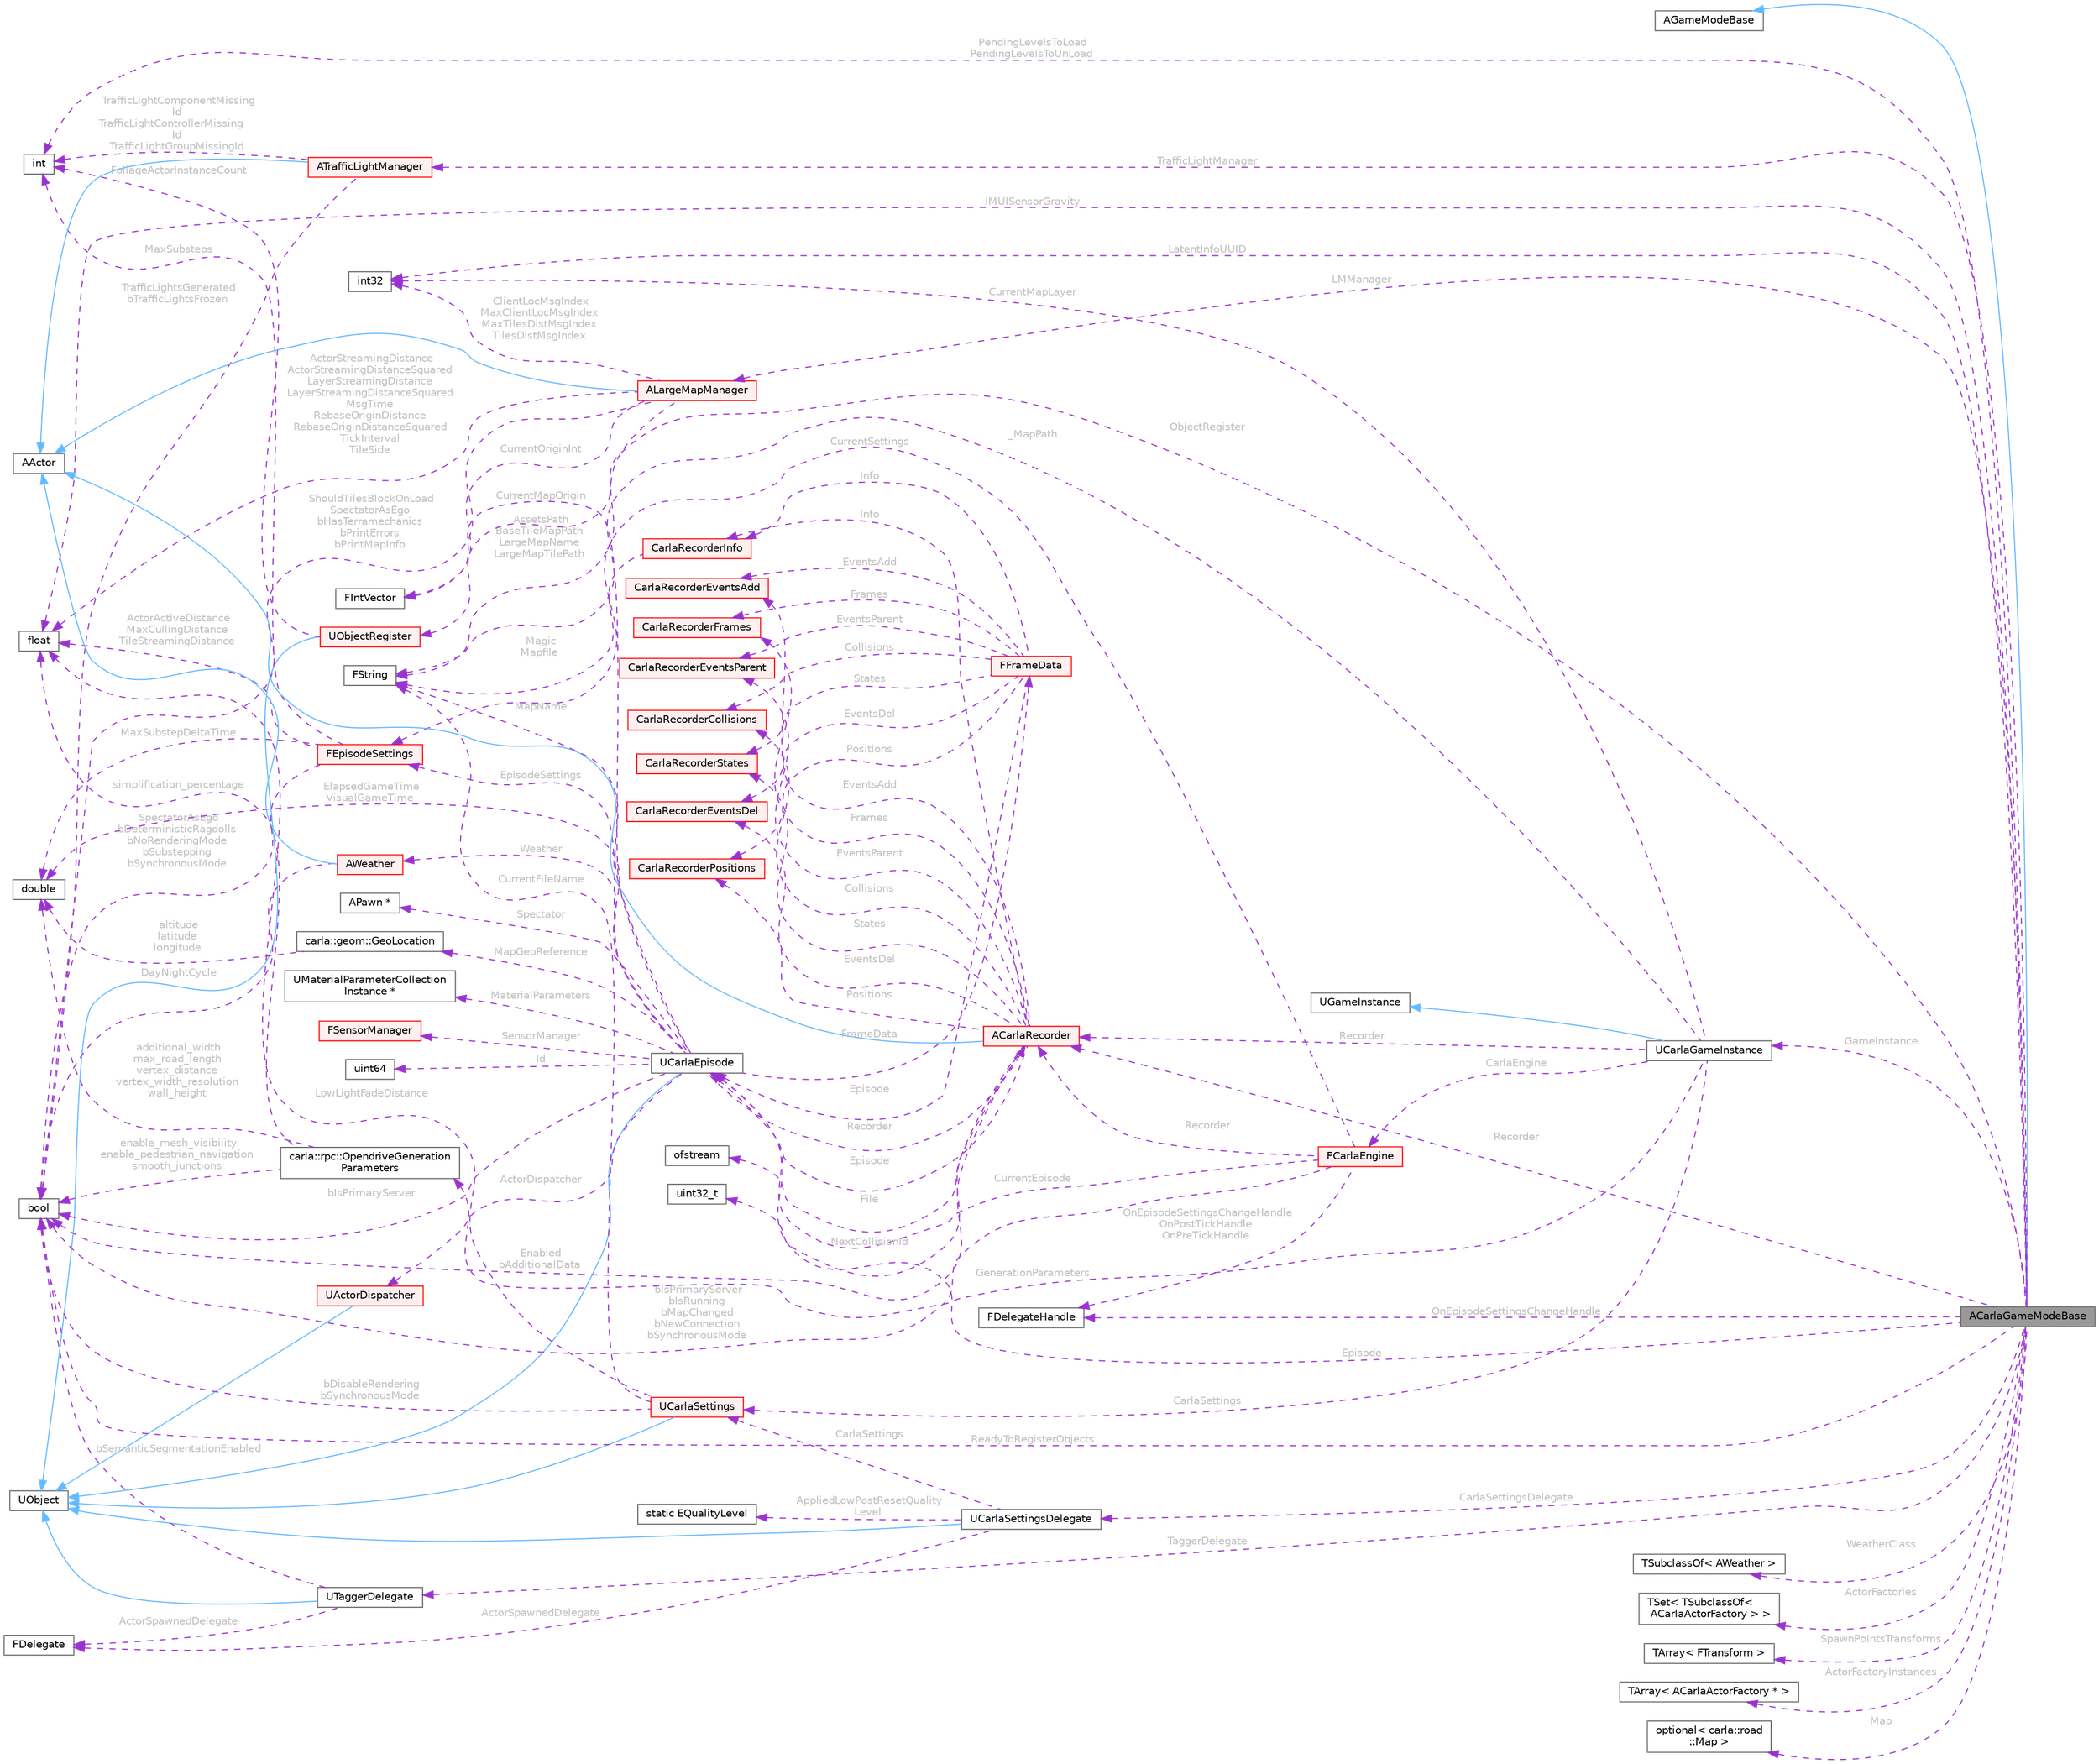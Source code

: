digraph "ACarlaGameModeBase"
{
 // INTERACTIVE_SVG=YES
 // LATEX_PDF_SIZE
  bgcolor="transparent";
  edge [fontname=Helvetica,fontsize=10,labelfontname=Helvetica,labelfontsize=10];
  node [fontname=Helvetica,fontsize=10,shape=box,height=0.2,width=0.4];
  rankdir="LR";
  Node1 [id="Node000001",label="ACarlaGameModeBase",height=0.2,width=0.4,color="gray40", fillcolor="grey60", style="filled", fontcolor="black",tooltip="Base class for the CARLA Game Mode."];
  Node2 -> Node1 [id="edge1_Node000001_Node000002",dir="back",color="steelblue1",style="solid",tooltip=" "];
  Node2 [id="Node000002",label="AGameModeBase",height=0.2,width=0.4,color="gray40", fillcolor="white", style="filled",URL="$d3/d04/classAGameModeBase.html",tooltip=" "];
  Node3 -> Node1 [id="edge2_Node000001_Node000003",dir="back",color="darkorchid3",style="dashed",tooltip=" ",label=" IMUISensorGravity",fontcolor="grey" ];
  Node3 [id="Node000003",label="float",height=0.2,width=0.4,color="gray40", fillcolor="white", style="filled",tooltip=" "];
  Node4 -> Node1 [id="edge3_Node000001_Node000004",dir="back",color="darkorchid3",style="dashed",tooltip=" ",label=" GameInstance",fontcolor="grey" ];
  Node4 [id="Node000004",label="UCarlaGameInstance",height=0.2,width=0.4,color="gray40", fillcolor="white", style="filled",URL="$da/d55/classUCarlaGameInstance.html",tooltip="The game instance contains elements that must be kept alive in between levels."];
  Node5 -> Node4 [id="edge4_Node000004_Node000005",dir="back",color="steelblue1",style="solid",tooltip=" "];
  Node5 [id="Node000005",label="UGameInstance",height=0.2,width=0.4,color="gray40", fillcolor="white", style="filled",URL="$d8/dc1/classUGameInstance.html",tooltip=" "];
  Node6 -> Node4 [id="edge5_Node000004_Node000006",dir="back",color="darkorchid3",style="dashed",tooltip=" ",label=" CarlaSettings",fontcolor="grey" ];
  Node6 [id="Node000006",label="UCarlaSettings",height=0.2,width=0.4,color="red", fillcolor="#FFF0F0", style="filled",URL="$d7/d1e/classUCarlaSettings.html",tooltip="Global settings for CARLA."];
  Node7 -> Node6 [id="edge6_Node000006_Node000007",dir="back",color="steelblue1",style="solid",tooltip=" "];
  Node7 [id="Node000007",label="UObject",height=0.2,width=0.4,color="gray40", fillcolor="white", style="filled",URL="$df/def/classUObject.html",tooltip=" "];
  Node9 -> Node6 [id="edge7_Node000006_Node000009",dir="back",color="darkorchid3",style="dashed",tooltip=" ",label=" CurrentFileName",fontcolor="grey" ];
  Node9 [id="Node000009",label="FString",height=0.2,width=0.4,color="gray40", fillcolor="white", style="filled",tooltip=" "];
  Node12 -> Node6 [id="edge8_Node000006_Node000012",dir="back",color="darkorchid3",style="dashed",tooltip=" ",label=" bDisableRendering\nbSynchronousMode",fontcolor="grey" ];
  Node12 [id="Node000012",label="bool",height=0.2,width=0.4,color="gray40", fillcolor="white", style="filled",tooltip=" "];
  Node3 -> Node6 [id="edge9_Node000006_Node000003",dir="back",color="darkorchid3",style="dashed",tooltip=" ",label=" LowLightFadeDistance",fontcolor="grey" ];
  Node14 -> Node4 [id="edge10_Node000004_Node000014",dir="back",color="darkorchid3",style="dashed",tooltip=" ",label=" CarlaEngine",fontcolor="grey" ];
  Node14 [id="Node000014",label="FCarlaEngine",height=0.2,width=0.4,color="red", fillcolor="#FFF0F0", style="filled",URL="$dc/d49/classFCarlaEngine.html",tooltip=" "];
  Node12 -> Node14 [id="edge11_Node000014_Node000012",dir="back",color="darkorchid3",style="dashed",tooltip=" ",label=" bIsPrimaryServer\nbIsRunning\nbMapChanged\nbNewConnection\nbSynchronousMode",fontcolor="grey" ];
  Node23 -> Node14 [id="edge12_Node000014_Node000023",dir="back",color="darkorchid3",style="dashed",tooltip=" ",label=" CurrentEpisode",fontcolor="grey" ];
  Node23 [id="Node000023",label="UCarlaEpisode",height=0.2,width=0.4,color="gray40", fillcolor="white", style="filled",URL="$dc/d84/classUCarlaEpisode.html",tooltip="A simulation episode."];
  Node7 -> Node23 [id="edge13_Node000023_Node000007",dir="back",color="steelblue1",style="solid",tooltip=" "];
  Node12 -> Node23 [id="edge14_Node000023_Node000012",dir="back",color="darkorchid3",style="dashed",tooltip=" ",label=" bIsPrimaryServer",fontcolor="grey" ];
  Node24 -> Node23 [id="edge15_Node000023_Node000024",dir="back",color="darkorchid3",style="dashed",tooltip=" ",label=" Id",fontcolor="grey" ];
  Node24 [id="Node000024",label="uint64",height=0.2,width=0.4,color="gray40", fillcolor="white", style="filled",tooltip=" "];
  Node25 -> Node23 [id="edge16_Node000023_Node000025",dir="back",color="darkorchid3",style="dashed",tooltip=" ",label=" ElapsedGameTime\nVisualGameTime",fontcolor="grey" ];
  Node25 [id="Node000025",label="double",height=0.2,width=0.4,color="gray40", fillcolor="white", style="filled",tooltip=" "];
  Node9 -> Node23 [id="edge17_Node000023_Node000009",dir="back",color="darkorchid3",style="dashed",tooltip=" ",label=" MapName",fontcolor="grey" ];
  Node26 -> Node23 [id="edge18_Node000023_Node000026",dir="back",color="darkorchid3",style="dashed",tooltip=" ",label=" EpisodeSettings",fontcolor="grey" ];
  Node26 [id="Node000026",label="FEpisodeSettings",height=0.2,width=0.4,color="red", fillcolor="#FFF0F0", style="filled",URL="$da/d6e/structFEpisodeSettings.html",tooltip=" "];
  Node12 -> Node26 [id="edge19_Node000026_Node000012",dir="back",color="darkorchid3",style="dashed",tooltip=" ",label=" SpectatorAsEgo\nbDeterministicRagdolls\nbNoRenderingMode\nbSubstepping\nbSynchronousMode",fontcolor="grey" ];
  Node25 -> Node26 [id="edge20_Node000026_Node000025",dir="back",color="darkorchid3",style="dashed",tooltip=" ",label=" MaxSubstepDeltaTime",fontcolor="grey" ];
  Node28 -> Node26 [id="edge21_Node000026_Node000028",dir="back",color="darkorchid3",style="dashed",tooltip=" ",label=" MaxSubsteps",fontcolor="grey" ];
  Node28 [id="Node000028",label="int",height=0.2,width=0.4,color="gray40", fillcolor="white", style="filled",tooltip=" "];
  Node3 -> Node26 [id="edge22_Node000026_Node000003",dir="back",color="darkorchid3",style="dashed",tooltip=" ",label=" ActorActiveDistance\nMaxCullingDistance\nTileStreamingDistance",fontcolor="grey" ];
  Node29 -> Node23 [id="edge23_Node000023_Node000029",dir="back",color="darkorchid3",style="dashed",tooltip=" ",label=" ActorDispatcher",fontcolor="grey" ];
  Node29 [id="Node000029",label="UActorDispatcher",height=0.2,width=0.4,color="red", fillcolor="#FFF0F0", style="filled",URL="$d7/d90/classUActorDispatcher.html",tooltip="Object in charge of binding ActorDefinitions to spawn functions, as well as keeping the registry of a..."];
  Node7 -> Node29 [id="edge24_Node000029_Node000007",dir="back",color="steelblue1",style="solid",tooltip=" "];
  Node37 -> Node23 [id="edge25_Node000023_Node000037",dir="back",color="darkorchid3",style="dashed",tooltip=" ",label=" Spectator",fontcolor="grey" ];
  Node37 [id="Node000037",label="APawn *",height=0.2,width=0.4,color="gray40", fillcolor="white", style="filled",tooltip=" "];
  Node38 -> Node23 [id="edge26_Node000023_Node000038",dir="back",color="darkorchid3",style="dashed",tooltip=" ",label=" Weather",fontcolor="grey" ];
  Node38 [id="Node000038",label="AWeather",height=0.2,width=0.4,color="red", fillcolor="#FFF0F0", style="filled",URL="$de/d75/classAWeather.html",tooltip=" "];
  Node39 -> Node38 [id="edge27_Node000038_Node000039",dir="back",color="steelblue1",style="solid",tooltip=" "];
  Node39 [id="Node000039",label="AActor",height=0.2,width=0.4,color="gray40", fillcolor="white", style="filled",URL="$d1/da4/classAActor.html",tooltip=" "];
  Node12 -> Node38 [id="edge28_Node000038_Node000012",dir="back",color="darkorchid3",style="dashed",tooltip=" ",label=" DayNightCycle",fontcolor="grey" ];
  Node43 -> Node23 [id="edge29_Node000023_Node000043",dir="back",color="darkorchid3",style="dashed",tooltip=" ",label=" MaterialParameters",fontcolor="grey" ];
  Node43 [id="Node000043",label="UMaterialParameterCollection\lInstance *",height=0.2,width=0.4,color="gray40", fillcolor="white", style="filled",tooltip=" "];
  Node44 -> Node23 [id="edge30_Node000023_Node000044",dir="back",color="darkorchid3",style="dashed",tooltip=" ",label=" Recorder",fontcolor="grey" ];
  Node44 [id="Node000044",label="ACarlaRecorder",height=0.2,width=0.4,color="red", fillcolor="#FFF0F0", style="filled",URL="$dd/db9/classACarlaRecorder.html",tooltip="Recorder for the simulation"];
  Node39 -> Node44 [id="edge31_Node000044_Node000039",dir="back",color="steelblue1",style="solid",tooltip=" "];
  Node12 -> Node44 [id="edge32_Node000044_Node000012",dir="back",color="darkorchid3",style="dashed",tooltip=" ",label=" Enabled\nbAdditionalData",fontcolor="grey" ];
  Node45 -> Node44 [id="edge33_Node000044_Node000045",dir="back",color="darkorchid3",style="dashed",tooltip=" ",label=" NextCollisionId",fontcolor="grey" ];
  Node45 [id="Node000045",label="uint32_t",height=0.2,width=0.4,color="gray40", fillcolor="white", style="filled",tooltip=" "];
  Node46 -> Node44 [id="edge34_Node000044_Node000046",dir="back",color="darkorchid3",style="dashed",tooltip=" ",label=" File",fontcolor="grey" ];
  Node46 [id="Node000046",label="ofstream",height=0.2,width=0.4,color="gray40", fillcolor="white", style="filled",tooltip=" "];
  Node23 -> Node44 [id="edge35_Node000044_Node000023",dir="back",color="darkorchid3",style="dashed",tooltip=" ",label=" Episode",fontcolor="grey" ];
  Node47 -> Node44 [id="edge36_Node000044_Node000047",dir="back",color="darkorchid3",style="dashed",tooltip=" ",label=" Info",fontcolor="grey" ];
  Node47 [id="Node000047",label="CarlaRecorderInfo",height=0.2,width=0.4,color="red", fillcolor="#FFF0F0", style="filled",URL="$da/dab/structCarlaRecorderInfo.html",tooltip=" "];
  Node9 -> Node47 [id="edge37_Node000047_Node000009",dir="back",color="darkorchid3",style="dashed",tooltip=" ",label=" Magic\nMapfile",fontcolor="grey" ];
  Node50 -> Node44 [id="edge38_Node000044_Node000050",dir="back",color="darkorchid3",style="dashed",tooltip=" ",label=" Frames",fontcolor="grey" ];
  Node50 [id="Node000050",label="CarlaRecorderFrames",height=0.2,width=0.4,color="red", fillcolor="#FFF0F0", style="filled",URL="$d6/d4d/classCarlaRecorderFrames.html",tooltip=" "];
  Node53 -> Node44 [id="edge39_Node000044_Node000053",dir="back",color="darkorchid3",style="dashed",tooltip=" ",label=" EventsAdd",fontcolor="grey" ];
  Node53 [id="Node000053",label="CarlaRecorderEventsAdd",height=0.2,width=0.4,color="red", fillcolor="#FFF0F0", style="filled",URL="$dd/dd4/classCarlaRecorderEventsAdd.html",tooltip=" "];
  Node55 -> Node44 [id="edge40_Node000044_Node000055",dir="back",color="darkorchid3",style="dashed",tooltip=" ",label=" EventsDel",fontcolor="grey" ];
  Node55 [id="Node000055",label="CarlaRecorderEventsDel",height=0.2,width=0.4,color="red", fillcolor="#FFF0F0", style="filled",URL="$dd/d8e/classCarlaRecorderEventsDel.html",tooltip=" "];
  Node57 -> Node44 [id="edge41_Node000044_Node000057",dir="back",color="darkorchid3",style="dashed",tooltip=" ",label=" EventsParent",fontcolor="grey" ];
  Node57 [id="Node000057",label="CarlaRecorderEventsParent",height=0.2,width=0.4,color="red", fillcolor="#FFF0F0", style="filled",URL="$dd/d35/classCarlaRecorderEventsParent.html",tooltip=" "];
  Node59 -> Node44 [id="edge42_Node000044_Node000059",dir="back",color="darkorchid3",style="dashed",tooltip=" ",label=" Collisions",fontcolor="grey" ];
  Node59 [id="Node000059",label="CarlaRecorderCollisions",height=0.2,width=0.4,color="red", fillcolor="#FFF0F0", style="filled",URL="$da/d6e/classCarlaRecorderCollisions.html",tooltip=" "];
  Node61 -> Node44 [id="edge43_Node000044_Node000061",dir="back",color="darkorchid3",style="dashed",tooltip=" ",label=" Positions",fontcolor="grey" ];
  Node61 [id="Node000061",label="CarlaRecorderPositions",height=0.2,width=0.4,color="red", fillcolor="#FFF0F0", style="filled",URL="$da/df1/classCarlaRecorderPositions.html",tooltip=" "];
  Node63 -> Node44 [id="edge44_Node000044_Node000063",dir="back",color="darkorchid3",style="dashed",tooltip=" ",label=" States",fontcolor="grey" ];
  Node63 [id="Node000063",label="CarlaRecorderStates",height=0.2,width=0.4,color="red", fillcolor="#FFF0F0", style="filled",URL="$d2/da3/classCarlaRecorderStates.html",tooltip=" "];
  Node132 -> Node23 [id="edge45_Node000023_Node000132",dir="back",color="darkorchid3",style="dashed",tooltip=" ",label=" MapGeoReference",fontcolor="grey" ];
  Node132 [id="Node000132",label="carla::geom::GeoLocation",height=0.2,width=0.4,color="gray40", fillcolor="white", style="filled",URL="$d3/df4/classcarla_1_1geom_1_1GeoLocation.html",tooltip=" "];
  Node25 -> Node132 [id="edge46_Node000132_Node000025",dir="back",color="darkorchid3",style="dashed",tooltip=" ",label=" altitude\nlatitude\nlongitude",fontcolor="grey" ];
  Node133 -> Node23 [id="edge47_Node000023_Node000133",dir="back",color="darkorchid3",style="dashed",tooltip=" ",label=" CurrentMapOrigin",fontcolor="grey" ];
  Node133 [id="Node000133",label="FIntVector",height=0.2,width=0.4,color="gray40", fillcolor="white", style="filled",tooltip=" "];
  Node134 -> Node23 [id="edge48_Node000023_Node000134",dir="back",color="darkorchid3",style="dashed",tooltip=" ",label=" FrameData",fontcolor="grey" ];
  Node134 [id="Node000134",label="FFrameData",height=0.2,width=0.4,color="red", fillcolor="#FFF0F0", style="filled",URL="$de/db4/classFFrameData.html",tooltip=" "];
  Node47 -> Node134 [id="edge49_Node000134_Node000047",dir="back",color="darkorchid3",style="dashed",tooltip=" ",label=" Info",fontcolor="grey" ];
  Node50 -> Node134 [id="edge50_Node000134_Node000050",dir="back",color="darkorchid3",style="dashed",tooltip=" ",label=" Frames",fontcolor="grey" ];
  Node53 -> Node134 [id="edge51_Node000134_Node000053",dir="back",color="darkorchid3",style="dashed",tooltip=" ",label=" EventsAdd",fontcolor="grey" ];
  Node55 -> Node134 [id="edge52_Node000134_Node000055",dir="back",color="darkorchid3",style="dashed",tooltip=" ",label=" EventsDel",fontcolor="grey" ];
  Node57 -> Node134 [id="edge53_Node000134_Node000057",dir="back",color="darkorchid3",style="dashed",tooltip=" ",label=" EventsParent",fontcolor="grey" ];
  Node59 -> Node134 [id="edge54_Node000134_Node000059",dir="back",color="darkorchid3",style="dashed",tooltip=" ",label=" Collisions",fontcolor="grey" ];
  Node61 -> Node134 [id="edge55_Node000134_Node000061",dir="back",color="darkorchid3",style="dashed",tooltip=" ",label=" Positions",fontcolor="grey" ];
  Node63 -> Node134 [id="edge56_Node000134_Node000063",dir="back",color="darkorchid3",style="dashed",tooltip=" ",label=" States",fontcolor="grey" ];
  Node23 -> Node134 [id="edge57_Node000134_Node000023",dir="back",color="darkorchid3",style="dashed",tooltip=" ",label=" Episode",fontcolor="grey" ];
  Node136 -> Node23 [id="edge58_Node000023_Node000136",dir="back",color="darkorchid3",style="dashed",tooltip=" ",label=" SensorManager",fontcolor="grey" ];
  Node136 [id="Node000136",label="FSensorManager",height=0.2,width=0.4,color="red", fillcolor="#FFF0F0", style="filled",URL="$d1/de4/classFSensorManager.html",tooltip=" "];
  Node26 -> Node14 [id="edge59_Node000014_Node000026",dir="back",color="darkorchid3",style="dashed",tooltip=" ",label=" CurrentSettings",fontcolor="grey" ];
  Node44 -> Node14 [id="edge60_Node000014_Node000044",dir="back",color="darkorchid3",style="dashed",tooltip=" ",label=" Recorder",fontcolor="grey" ];
  Node138 -> Node14 [id="edge61_Node000014_Node000138",dir="back",color="darkorchid3",style="dashed",tooltip=" ",label=" OnEpisodeSettingsChangeHandle\nOnPostTickHandle\nOnPreTickHandle",fontcolor="grey" ];
  Node138 [id="Node000138",label="FDelegateHandle",height=0.2,width=0.4,color="gray40", fillcolor="white", style="filled",tooltip=" "];
  Node44 -> Node4 [id="edge62_Node000004_Node000044",dir="back",color="darkorchid3",style="dashed",tooltip=" ",label=" Recorder",fontcolor="grey" ];
  Node143 -> Node4 [id="edge63_Node000004_Node000143",dir="back",color="darkorchid3",style="dashed",tooltip=" ",label=" GenerationParameters",fontcolor="grey" ];
  Node143 [id="Node000143",label="carla::rpc::OpendriveGeneration\lParameters",height=0.2,width=0.4,color="gray40", fillcolor="white", style="filled",URL="$d6/d2e/structcarla_1_1rpc_1_1OpendriveGenerationParameters.html",tooltip="Seting for map generation from opendrive without additional geometry"];
  Node25 -> Node143 [id="edge64_Node000143_Node000025",dir="back",color="darkorchid3",style="dashed",tooltip=" ",label=" additional_width\nmax_road_length\nvertex_distance\nvertex_width_resolution\nwall_height",fontcolor="grey" ];
  Node3 -> Node143 [id="edge65_Node000143_Node000003",dir="back",color="darkorchid3",style="dashed",tooltip=" ",label=" simplification_percentage",fontcolor="grey" ];
  Node12 -> Node143 [id="edge66_Node000143_Node000012",dir="back",color="darkorchid3",style="dashed",tooltip=" ",label=" enable_mesh_visibility\nenable_pedestrian_navigation\nsmooth_junctions",fontcolor="grey" ];
  Node144 -> Node4 [id="edge67_Node000004_Node000144",dir="back",color="darkorchid3",style="dashed",tooltip=" ",label=" CurrentMapLayer",fontcolor="grey" ];
  Node144 [id="Node000144",label="int32",height=0.2,width=0.4,color="gray40", fillcolor="white", style="filled",tooltip=" "];
  Node9 -> Node4 [id="edge68_Node000004_Node000009",dir="back",color="darkorchid3",style="dashed",tooltip=" ",label=" _MapPath",fontcolor="grey" ];
  Node145 -> Node1 [id="edge69_Node000001_Node000145",dir="back",color="darkorchid3",style="dashed",tooltip=" ",label=" TaggerDelegate",fontcolor="grey" ];
  Node145 [id="Node000145",label="UTaggerDelegate",height=0.2,width=0.4,color="gray40", fillcolor="white", style="filled",URL="$df/dad/classUTaggerDelegate.html",tooltip="Used to tag every actor that is spawned into the world."];
  Node7 -> Node145 [id="edge70_Node000145_Node000007",dir="back",color="steelblue1",style="solid",tooltip=" "];
  Node146 -> Node145 [id="edge71_Node000145_Node000146",dir="back",color="darkorchid3",style="dashed",tooltip=" ",label=" ActorSpawnedDelegate",fontcolor="grey" ];
  Node146 [id="Node000146",label="FDelegate",height=0.2,width=0.4,color="gray40", fillcolor="white", style="filled",tooltip=" "];
  Node12 -> Node145 [id="edge72_Node000145_Node000012",dir="back",color="darkorchid3",style="dashed",tooltip=" ",label=" bSemanticSegmentationEnabled",fontcolor="grey" ];
  Node147 -> Node1 [id="edge73_Node000001_Node000147",dir="back",color="darkorchid3",style="dashed",tooltip=" ",label=" CarlaSettingsDelegate",fontcolor="grey" ];
  Node147 [id="Node000147",label="UCarlaSettingsDelegate",height=0.2,width=0.4,color="gray40", fillcolor="white", style="filled",URL="$d4/d74/classUCarlaSettingsDelegate.html",tooltip="Used to set settings for every actor that is spawned into the world."];
  Node7 -> Node147 [id="edge74_Node000147_Node000007",dir="back",color="steelblue1",style="solid",tooltip=" "];
  Node148 -> Node147 [id="edge75_Node000147_Node000148",dir="back",color="darkorchid3",style="dashed",tooltip=" ",label=" AppliedLowPostResetQuality\lLevel",fontcolor="grey" ];
  Node148 [id="Node000148",label="static EQualityLevel",height=0.2,width=0.4,color="gray40", fillcolor="white", style="filled",tooltip=" "];
  Node6 -> Node147 [id="edge76_Node000147_Node000006",dir="back",color="darkorchid3",style="dashed",tooltip=" ",label=" CarlaSettings",fontcolor="grey" ];
  Node146 -> Node147 [id="edge77_Node000147_Node000146",dir="back",color="darkorchid3",style="dashed",tooltip=" ",label=" ActorSpawnedDelegate",fontcolor="grey" ];
  Node23 -> Node1 [id="edge78_Node000001_Node000023",dir="back",color="darkorchid3",style="dashed",tooltip=" ",label=" Episode",fontcolor="grey" ];
  Node44 -> Node1 [id="edge79_Node000001_Node000044",dir="back",color="darkorchid3",style="dashed",tooltip=" ",label=" Recorder",fontcolor="grey" ];
  Node149 -> Node1 [id="edge80_Node000001_Node000149",dir="back",color="darkorchid3",style="dashed",tooltip=" ",label=" ObjectRegister",fontcolor="grey" ];
  Node149 [id="Node000149",label="UObjectRegister",height=0.2,width=0.4,color="red", fillcolor="#FFF0F0", style="filled",URL="$d2/d5b/classUObjectRegister.html",tooltip=" "];
  Node7 -> Node149 [id="edge81_Node000149_Node000007",dir="back",color="steelblue1",style="solid",tooltip=" "];
  Node28 -> Node149 [id="edge82_Node000149_Node000028",dir="back",color="darkorchid3",style="dashed",tooltip=" ",label=" FoliageActorInstanceCount",fontcolor="grey" ];
  Node152 -> Node1 [id="edge83_Node000001_Node000152",dir="back",color="darkorchid3",style="dashed",tooltip=" ",label=" WeatherClass",fontcolor="grey" ];
  Node152 [id="Node000152",label="TSubclassOf\< AWeather \>",height=0.2,width=0.4,color="gray40", fillcolor="white", style="filled",tooltip=" "];
  Node153 -> Node1 [id="edge84_Node000001_Node000153",dir="back",color="darkorchid3",style="dashed",tooltip=" ",label=" ActorFactories",fontcolor="grey" ];
  Node153 [id="Node000153",label="TSet\< TSubclassOf\<\l ACarlaActorFactory \> \>",height=0.2,width=0.4,color="gray40", fillcolor="white", style="filled",tooltip=" "];
  Node154 -> Node1 [id="edge85_Node000001_Node000154",dir="back",color="darkorchid3",style="dashed",tooltip=" ",label=" SpawnPointsTransforms",fontcolor="grey" ];
  Node154 [id="Node000154",label="TArray\< FTransform \>",height=0.2,width=0.4,color="gray40", fillcolor="white", style="filled",tooltip=" "];
  Node155 -> Node1 [id="edge86_Node000001_Node000155",dir="back",color="darkorchid3",style="dashed",tooltip=" ",label=" ActorFactoryInstances",fontcolor="grey" ];
  Node155 [id="Node000155",label="TArray\< ACarlaActorFactory * \>",height=0.2,width=0.4,color="gray40", fillcolor="white", style="filled",tooltip=" "];
  Node156 -> Node1 [id="edge87_Node000001_Node000156",dir="back",color="darkorchid3",style="dashed",tooltip=" ",label=" TrafficLightManager",fontcolor="grey" ];
  Node156 [id="Node000156",label="ATrafficLightManager",height=0.2,width=0.4,color="red", fillcolor="#FFF0F0", style="filled",URL="$df/da5/classATrafficLightManager.html",tooltip="Class In charge of creating and assigning traffic light groups, controllers and components."];
  Node39 -> Node156 [id="edge88_Node000156_Node000039",dir="back",color="steelblue1",style="solid",tooltip=" "];
  Node12 -> Node156 [id="edge89_Node000156_Node000012",dir="back",color="darkorchid3",style="dashed",tooltip=" ",label=" TrafficLightsGenerated\nbTrafficLightsFrozen",fontcolor="grey" ];
  Node28 -> Node156 [id="edge90_Node000156_Node000028",dir="back",color="darkorchid3",style="dashed",tooltip=" ",label=" TrafficLightComponentMissing\lId\nTrafficLightControllerMissing\lId\nTrafficLightGroupMissingId",fontcolor="grey" ];
  Node165 -> Node1 [id="edge91_Node000001_Node000165",dir="back",color="darkorchid3",style="dashed",tooltip=" ",label=" LMManager",fontcolor="grey" ];
  Node165 [id="Node000165",label="ALargeMapManager",height=0.2,width=0.4,color="red", fillcolor="#FFF0F0", style="filled",URL="$d9/d4b/classALargeMapManager.html",tooltip=" "];
  Node39 -> Node165 [id="edge92_Node000165_Node000039",dir="back",color="steelblue1",style="solid",tooltip=" "];
  Node9 -> Node165 [id="edge93_Node000165_Node000009",dir="back",color="darkorchid3",style="dashed",tooltip=" ",label=" AssetsPath\nBaseTileMapPath\nLargeMapName\nLargeMapTilePath",fontcolor="grey" ];
  Node12 -> Node165 [id="edge94_Node000165_Node000012",dir="back",color="darkorchid3",style="dashed",tooltip=" ",label=" ShouldTilesBlockOnLoad\nSpectatorAsEgo\nbHasTerramechanics\nbPrintErrors\nbPrintMapInfo",fontcolor="grey" ];
  Node133 -> Node165 [id="edge95_Node000165_Node000133",dir="back",color="darkorchid3",style="dashed",tooltip=" ",label=" CurrentOriginInt",fontcolor="grey" ];
  Node3 -> Node165 [id="edge96_Node000165_Node000003",dir="back",color="darkorchid3",style="dashed",tooltip=" ",label=" ActorStreamingDistance\nActorStreamingDistanceSquared\nLayerStreamingDistance\nLayerStreamingDistanceSquared\nMsgTime\nRebaseOriginDistance\nRebaseOriginDistanceSquared\nTickInterval\nTileSide",fontcolor="grey" ];
  Node144 -> Node165 [id="edge97_Node000165_Node000144",dir="back",color="darkorchid3",style="dashed",tooltip=" ",label=" ClientLocMsgIndex\nMaxClientLocMsgIndex\nMaxTilesDistMsgIndex\nTilesDistMsgIndex",fontcolor="grey" ];
  Node138 -> Node1 [id="edge98_Node000001_Node000138",dir="back",color="darkorchid3",style="dashed",tooltip=" ",label=" OnEpisodeSettingsChangeHandle",fontcolor="grey" ];
  Node175 -> Node1 [id="edge99_Node000001_Node000175",dir="back",color="darkorchid3",style="dashed",tooltip=" ",label=" Map",fontcolor="grey" ];
  Node175 [id="Node000175",label="optional\< carla::road\l::Map \>",height=0.2,width=0.4,color="gray40", fillcolor="white", style="filled",tooltip=" "];
  Node28 -> Node1 [id="edge100_Node000001_Node000028",dir="back",color="darkorchid3",style="dashed",tooltip=" ",label=" PendingLevelsToLoad\nPendingLevelsToUnLoad",fontcolor="grey" ];
  Node12 -> Node1 [id="edge101_Node000001_Node000012",dir="back",color="darkorchid3",style="dashed",tooltip=" ",label=" ReadyToRegisterObjects",fontcolor="grey" ];
  Node144 -> Node1 [id="edge102_Node000001_Node000144",dir="back",color="darkorchid3",style="dashed",tooltip=" ",label=" LatentInfoUUID",fontcolor="grey" ];
}
